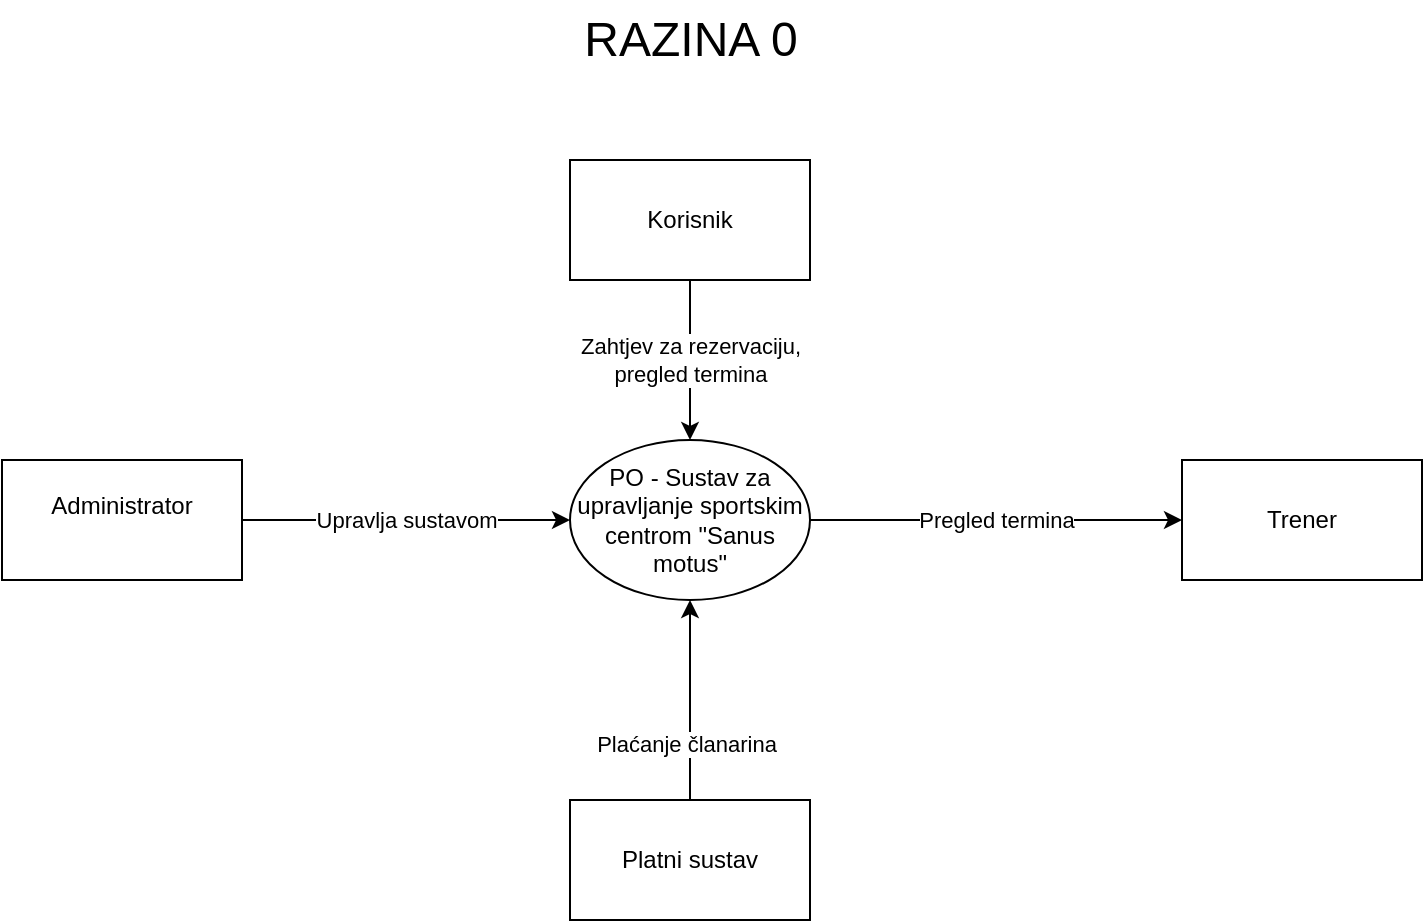 <mxfile version="27.0.6">
  <diagram id="-Xb54fOpT2G8tzSmThO1" name="Page-1">
    <mxGraphModel dx="1042" dy="535" grid="1" gridSize="10" guides="1" tooltips="1" connect="1" arrows="1" fold="1" page="1" pageScale="1" pageWidth="827" pageHeight="1169" math="0" shadow="0">
      <root>
        <mxCell id="0" />
        <mxCell id="1" parent="0" />
        <mxCell id="K4hjsTkfgvEB9JjM0qK2-1" value="Upravlja sustavom" style="edgeStyle=orthogonalEdgeStyle;rounded=0;orthogonalLoop=1;jettySize=auto;html=1;entryX=0;entryY=0.5;entryDx=0;entryDy=0;" edge="1" parent="1" source="K4hjsTkfgvEB9JjM0qK2-2" target="K4hjsTkfgvEB9JjM0qK2-10">
          <mxGeometry relative="1" as="geometry">
            <mxPoint x="289" y="430" as="targetPoint" />
          </mxGeometry>
        </mxCell>
        <mxCell id="K4hjsTkfgvEB9JjM0qK2-2" value="&lt;div&gt;Administrator&lt;/div&gt;&lt;div&gt;&lt;br&gt;&lt;/div&gt;" style="rounded=0;whiteSpace=wrap;html=1;" vertex="1" parent="1">
          <mxGeometry x="59" y="400" width="120" height="60" as="geometry" />
        </mxCell>
        <mxCell id="K4hjsTkfgvEB9JjM0qK2-3" value="Zahtjev za rezervaciju,&lt;div&gt;pregled termina&lt;/div&gt;" style="edgeStyle=orthogonalEdgeStyle;rounded=0;orthogonalLoop=1;jettySize=auto;html=1;" edge="1" parent="1" source="K4hjsTkfgvEB9JjM0qK2-4" target="K4hjsTkfgvEB9JjM0qK2-10">
          <mxGeometry relative="1" as="geometry" />
        </mxCell>
        <mxCell id="K4hjsTkfgvEB9JjM0qK2-4" value="Korisnik" style="rounded=0;whiteSpace=wrap;html=1;" vertex="1" parent="1">
          <mxGeometry x="343" y="250" width="120" height="60" as="geometry" />
        </mxCell>
        <mxCell id="K4hjsTkfgvEB9JjM0qK2-5" value="Trener" style="rounded=0;whiteSpace=wrap;html=1;" vertex="1" parent="1">
          <mxGeometry x="649" y="400" width="120" height="60" as="geometry" />
        </mxCell>
        <mxCell id="K4hjsTkfgvEB9JjM0qK2-6" value="" style="edgeStyle=orthogonalEdgeStyle;rounded=0;orthogonalLoop=1;jettySize=auto;html=1;" edge="1" parent="1" source="K4hjsTkfgvEB9JjM0qK2-8" target="K4hjsTkfgvEB9JjM0qK2-10">
          <mxGeometry relative="1" as="geometry" />
        </mxCell>
        <mxCell id="K4hjsTkfgvEB9JjM0qK2-7" value="Plaćanje članarina" style="edgeLabel;html=1;align=center;verticalAlign=middle;resizable=0;points=[];" vertex="1" connectable="0" parent="K4hjsTkfgvEB9JjM0qK2-6">
          <mxGeometry x="-0.428" y="2" relative="1" as="geometry">
            <mxPoint as="offset" />
          </mxGeometry>
        </mxCell>
        <mxCell id="K4hjsTkfgvEB9JjM0qK2-8" value="Platni sustav" style="rounded=0;whiteSpace=wrap;html=1;" vertex="1" parent="1">
          <mxGeometry x="343" y="570" width="120" height="60" as="geometry" />
        </mxCell>
        <mxCell id="K4hjsTkfgvEB9JjM0qK2-9" value="Pregled termina" style="edgeStyle=orthogonalEdgeStyle;rounded=0;orthogonalLoop=1;jettySize=auto;html=1;" edge="1" parent="1" source="K4hjsTkfgvEB9JjM0qK2-10" target="K4hjsTkfgvEB9JjM0qK2-5">
          <mxGeometry relative="1" as="geometry" />
        </mxCell>
        <mxCell id="K4hjsTkfgvEB9JjM0qK2-10" value="PO - Sustav za upravljanje sportskim centrom &quot;Sanus motus&quot;" style="ellipse;whiteSpace=wrap;html=1;" vertex="1" parent="1">
          <mxGeometry x="343" y="390" width="120" height="80" as="geometry" />
        </mxCell>
        <mxCell id="K4hjsTkfgvEB9JjM0qK2-13" value="&lt;font style=&quot;font-size: 24px;&quot;&gt;RAZINA 0&lt;/font&gt;" style="text;html=1;align=center;verticalAlign=middle;resizable=0;points=[];autosize=1;strokeColor=none;fillColor=none;" vertex="1" parent="1">
          <mxGeometry x="338" y="170" width="130" height="40" as="geometry" />
        </mxCell>
      </root>
    </mxGraphModel>
  </diagram>
</mxfile>
